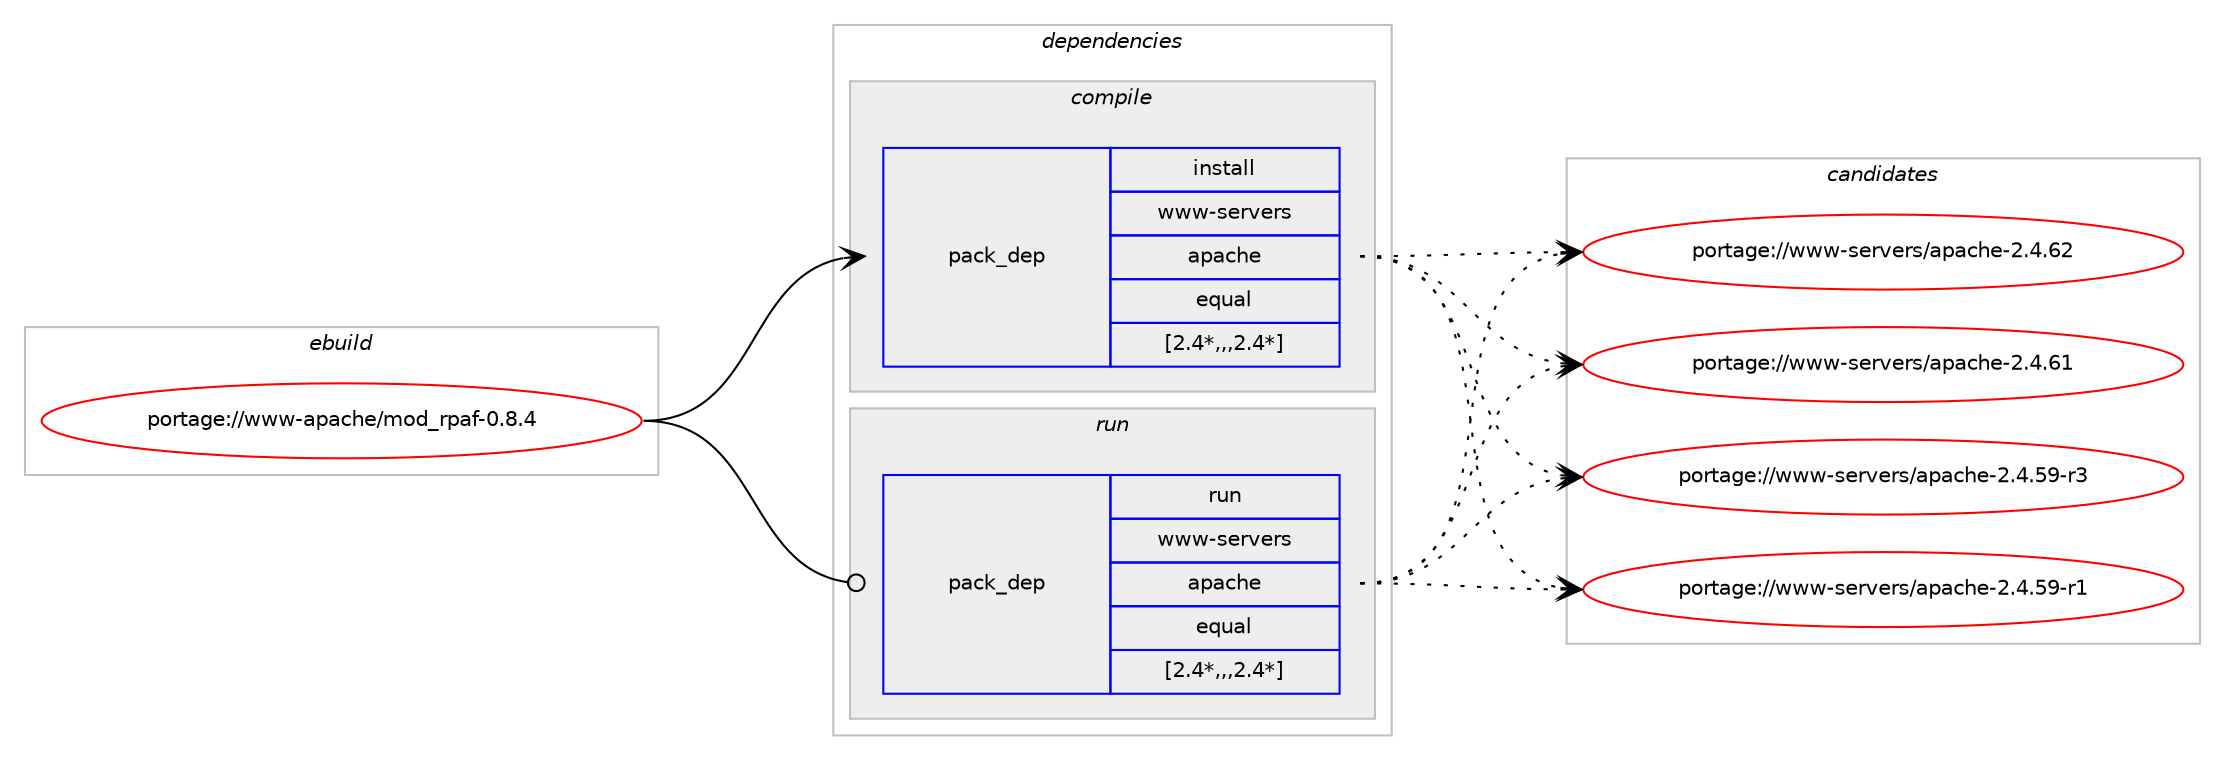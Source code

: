 digraph prolog {

# *************
# Graph options
# *************

newrank=true;
concentrate=true;
compound=true;
graph [rankdir=LR,fontname=Helvetica,fontsize=10,ranksep=1.5];#, ranksep=2.5, nodesep=0.2];
edge  [arrowhead=vee];
node  [fontname=Helvetica,fontsize=10];

# **********
# The ebuild
# **********

subgraph cluster_leftcol {
color=gray;
label=<<i>ebuild</i>>;
id [label="portage://www-apache/mod_rpaf-0.8.4", color=red, width=4, href="../www-apache/mod_rpaf-0.8.4.svg"];
}

# ****************
# The dependencies
# ****************

subgraph cluster_midcol {
color=gray;
label=<<i>dependencies</i>>;
subgraph cluster_compile {
fillcolor="#eeeeee";
style=filled;
label=<<i>compile</i>>;
subgraph pack323800 {
dependency445826 [label=<<TABLE BORDER="0" CELLBORDER="1" CELLSPACING="0" CELLPADDING="4" WIDTH="220"><TR><TD ROWSPAN="6" CELLPADDING="30">pack_dep</TD></TR><TR><TD WIDTH="110">install</TD></TR><TR><TD>www-servers</TD></TR><TR><TD>apache</TD></TR><TR><TD>equal</TD></TR><TR><TD>[2.4*,,,2.4*]</TD></TR></TABLE>>, shape=none, color=blue];
}
id:e -> dependency445826:w [weight=20,style="solid",arrowhead="vee"];
}
subgraph cluster_compileandrun {
fillcolor="#eeeeee";
style=filled;
label=<<i>compile and run</i>>;
}
subgraph cluster_run {
fillcolor="#eeeeee";
style=filled;
label=<<i>run</i>>;
subgraph pack323801 {
dependency445827 [label=<<TABLE BORDER="0" CELLBORDER="1" CELLSPACING="0" CELLPADDING="4" WIDTH="220"><TR><TD ROWSPAN="6" CELLPADDING="30">pack_dep</TD></TR><TR><TD WIDTH="110">run</TD></TR><TR><TD>www-servers</TD></TR><TR><TD>apache</TD></TR><TR><TD>equal</TD></TR><TR><TD>[2.4*,,,2.4*]</TD></TR></TABLE>>, shape=none, color=blue];
}
id:e -> dependency445827:w [weight=20,style="solid",arrowhead="odot"];
}
}

# **************
# The candidates
# **************

subgraph cluster_choices {
rank=same;
color=gray;
label=<<i>candidates</i>>;

subgraph choice323800 {
color=black;
nodesep=1;
choice119119119451151011141181011141154797112979910410145504652465450 [label="portage://www-servers/apache-2.4.62", color=red, width=4,href="../www-servers/apache-2.4.62.svg"];
choice119119119451151011141181011141154797112979910410145504652465449 [label="portage://www-servers/apache-2.4.61", color=red, width=4,href="../www-servers/apache-2.4.61.svg"];
choice1191191194511510111411810111411547971129799104101455046524653574511451 [label="portage://www-servers/apache-2.4.59-r3", color=red, width=4,href="../www-servers/apache-2.4.59-r3.svg"];
choice1191191194511510111411810111411547971129799104101455046524653574511449 [label="portage://www-servers/apache-2.4.59-r1", color=red, width=4,href="../www-servers/apache-2.4.59-r1.svg"];
dependency445826:e -> choice119119119451151011141181011141154797112979910410145504652465450:w [style=dotted,weight="100"];
dependency445826:e -> choice119119119451151011141181011141154797112979910410145504652465449:w [style=dotted,weight="100"];
dependency445826:e -> choice1191191194511510111411810111411547971129799104101455046524653574511451:w [style=dotted,weight="100"];
dependency445826:e -> choice1191191194511510111411810111411547971129799104101455046524653574511449:w [style=dotted,weight="100"];
}
subgraph choice323801 {
color=black;
nodesep=1;
choice119119119451151011141181011141154797112979910410145504652465450 [label="portage://www-servers/apache-2.4.62", color=red, width=4,href="../www-servers/apache-2.4.62.svg"];
choice119119119451151011141181011141154797112979910410145504652465449 [label="portage://www-servers/apache-2.4.61", color=red, width=4,href="../www-servers/apache-2.4.61.svg"];
choice1191191194511510111411810111411547971129799104101455046524653574511451 [label="portage://www-servers/apache-2.4.59-r3", color=red, width=4,href="../www-servers/apache-2.4.59-r3.svg"];
choice1191191194511510111411810111411547971129799104101455046524653574511449 [label="portage://www-servers/apache-2.4.59-r1", color=red, width=4,href="../www-servers/apache-2.4.59-r1.svg"];
dependency445827:e -> choice119119119451151011141181011141154797112979910410145504652465450:w [style=dotted,weight="100"];
dependency445827:e -> choice119119119451151011141181011141154797112979910410145504652465449:w [style=dotted,weight="100"];
dependency445827:e -> choice1191191194511510111411810111411547971129799104101455046524653574511451:w [style=dotted,weight="100"];
dependency445827:e -> choice1191191194511510111411810111411547971129799104101455046524653574511449:w [style=dotted,weight="100"];
}
}

}
